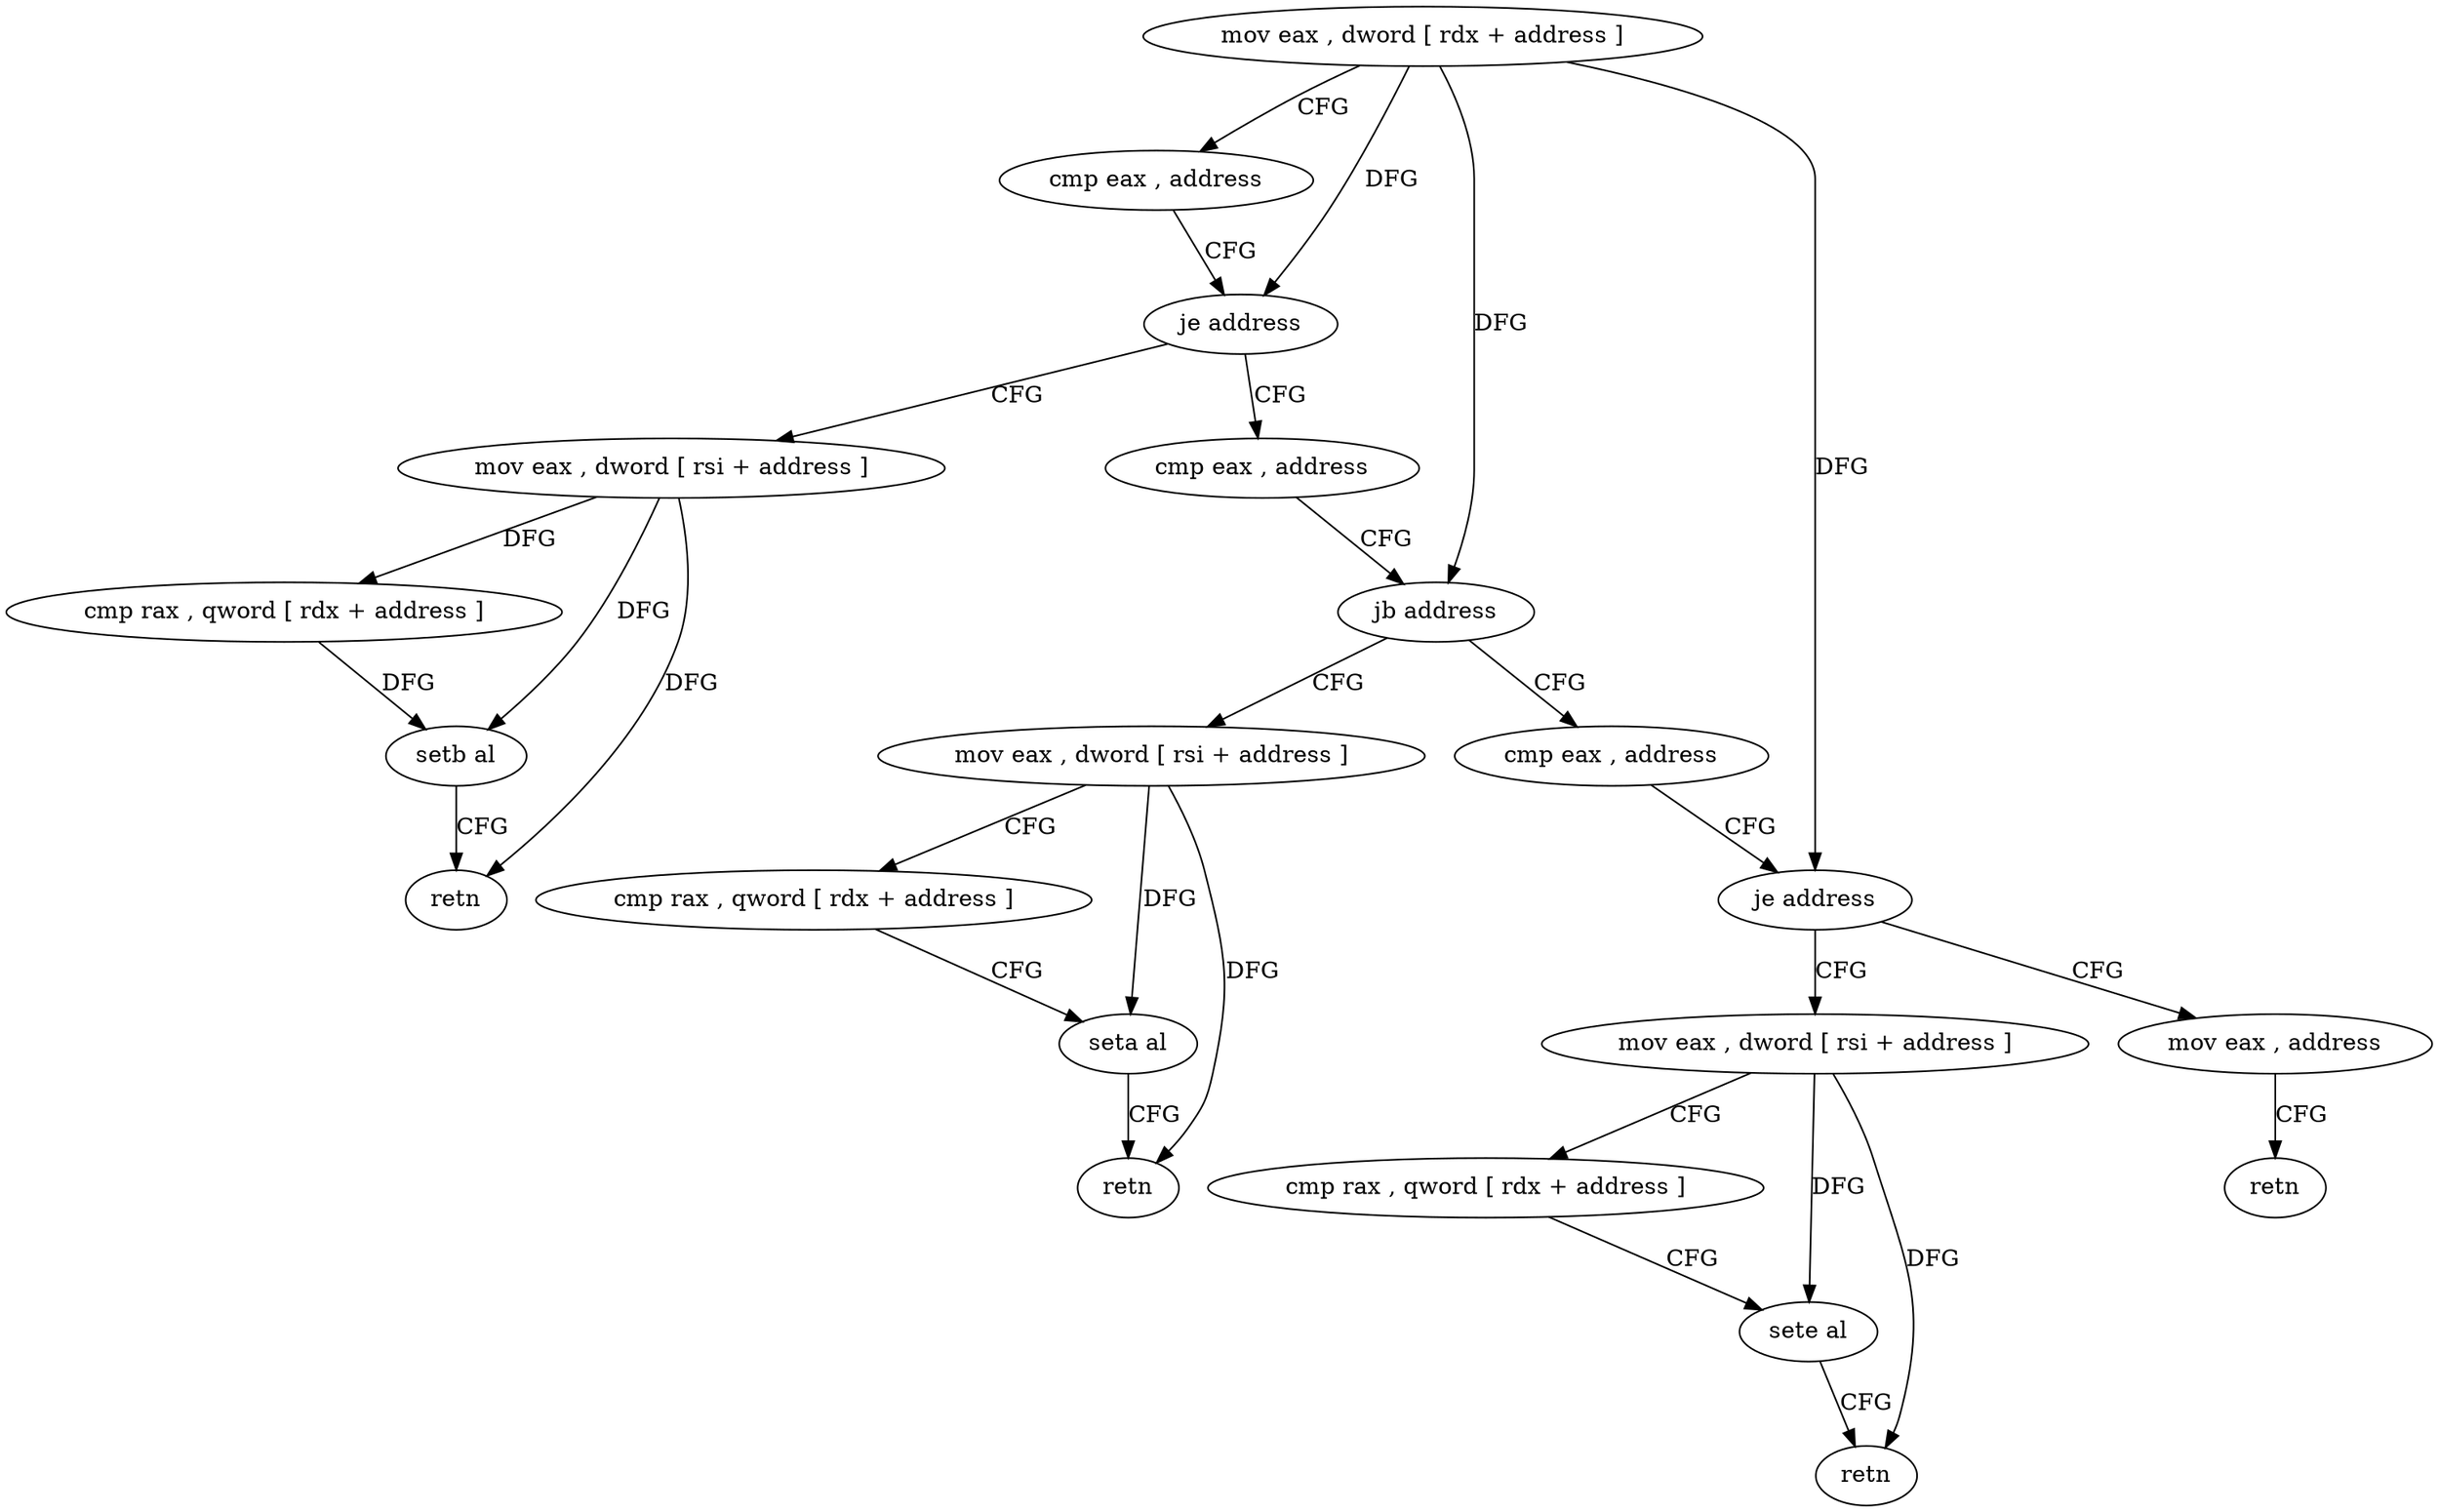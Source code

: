digraph "func" {
"4214432" [label = "mov eax , dword [ rdx + address ]" ]
"4214435" [label = "cmp eax , address" ]
"4214438" [label = "je address" ]
"4214467" [label = "mov eax , dword [ rsi + address ]" ]
"4214440" [label = "cmp eax , address" ]
"4214470" [label = "cmp rax , qword [ rdx + address ]" ]
"4214474" [label = "setb al" ]
"4214477" [label = "retn" ]
"4214443" [label = "jb address" ]
"4214456" [label = "mov eax , dword [ rsi + address ]" ]
"4214445" [label = "cmp eax , address" ]
"4214459" [label = "cmp rax , qword [ rdx + address ]" ]
"4214463" [label = "seta al" ]
"4214466" [label = "retn" ]
"4214448" [label = "je address" ]
"4214478" [label = "mov eax , dword [ rsi + address ]" ]
"4214450" [label = "mov eax , address" ]
"4214481" [label = "cmp rax , qword [ rdx + address ]" ]
"4214485" [label = "sete al" ]
"4214488" [label = "retn" ]
"4214455" [label = "retn" ]
"4214432" -> "4214435" [ label = "CFG" ]
"4214432" -> "4214438" [ label = "DFG" ]
"4214432" -> "4214443" [ label = "DFG" ]
"4214432" -> "4214448" [ label = "DFG" ]
"4214435" -> "4214438" [ label = "CFG" ]
"4214438" -> "4214467" [ label = "CFG" ]
"4214438" -> "4214440" [ label = "CFG" ]
"4214467" -> "4214470" [ label = "DFG" ]
"4214467" -> "4214474" [ label = "DFG" ]
"4214467" -> "4214477" [ label = "DFG" ]
"4214440" -> "4214443" [ label = "CFG" ]
"4214470" -> "4214474" [ label = "DFG" ]
"4214474" -> "4214477" [ label = "CFG" ]
"4214443" -> "4214456" [ label = "CFG" ]
"4214443" -> "4214445" [ label = "CFG" ]
"4214456" -> "4214459" [ label = "CFG" ]
"4214456" -> "4214463" [ label = "DFG" ]
"4214456" -> "4214466" [ label = "DFG" ]
"4214445" -> "4214448" [ label = "CFG" ]
"4214459" -> "4214463" [ label = "CFG" ]
"4214463" -> "4214466" [ label = "CFG" ]
"4214448" -> "4214478" [ label = "CFG" ]
"4214448" -> "4214450" [ label = "CFG" ]
"4214478" -> "4214481" [ label = "CFG" ]
"4214478" -> "4214485" [ label = "DFG" ]
"4214478" -> "4214488" [ label = "DFG" ]
"4214450" -> "4214455" [ label = "CFG" ]
"4214481" -> "4214485" [ label = "CFG" ]
"4214485" -> "4214488" [ label = "CFG" ]
}
